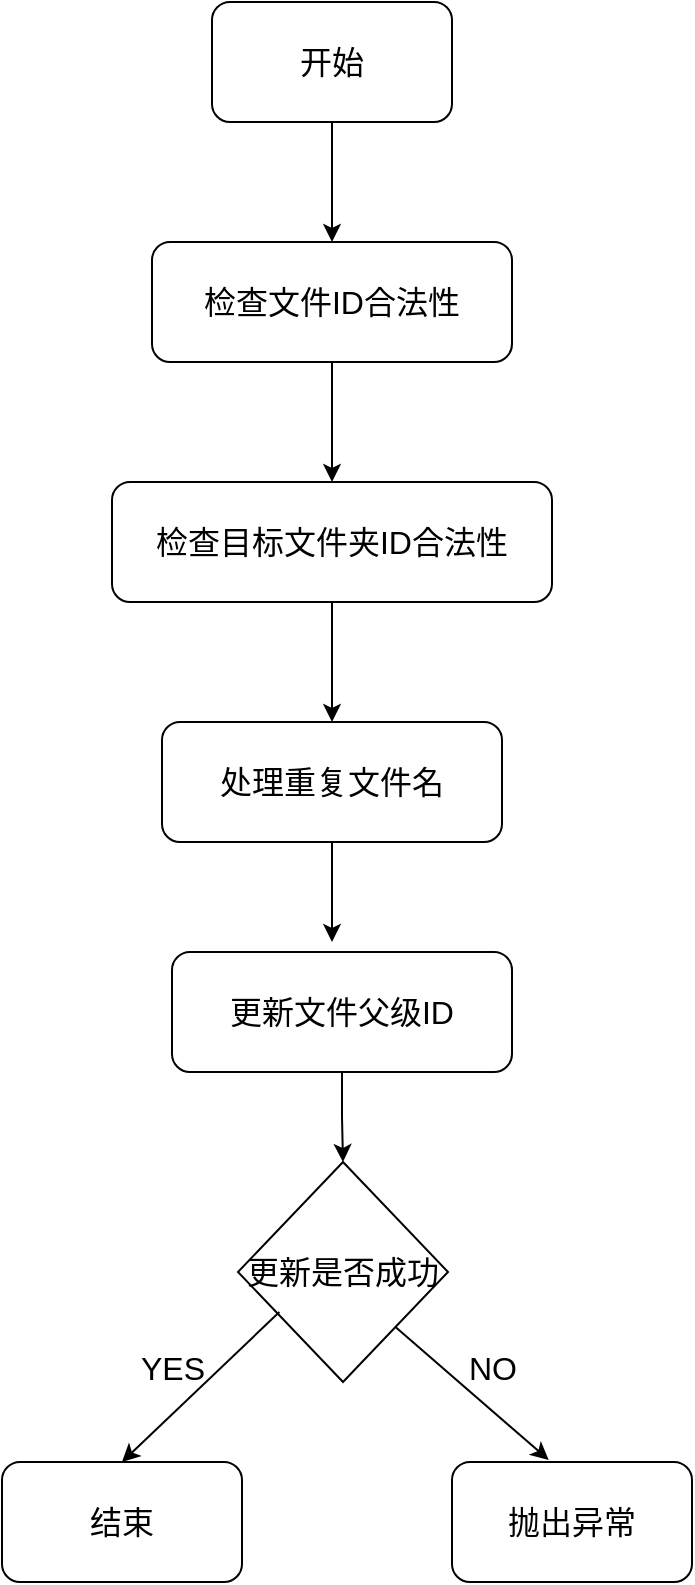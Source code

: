 <mxfile version="27.0.2">
  <diagram name="第 1 页" id="bv7fmmY14zEZeVl-1lrd">
    <mxGraphModel dx="1213" dy="730" grid="1" gridSize="10" guides="1" tooltips="1" connect="1" arrows="1" fold="1" page="1" pageScale="1" pageWidth="827" pageHeight="1169" math="0" shadow="0">
      <root>
        <mxCell id="0" />
        <mxCell id="1" parent="0" />
        <mxCell id="loYC9Bk_fHvpUngYt3Yb-9" style="edgeStyle=orthogonalEdgeStyle;rounded=0;orthogonalLoop=1;jettySize=auto;html=1;entryX=0.5;entryY=0;entryDx=0;entryDy=0;fontSize=16;" edge="1" parent="1" source="loYC9Bk_fHvpUngYt3Yb-1" target="loYC9Bk_fHvpUngYt3Yb-2">
          <mxGeometry relative="1" as="geometry" />
        </mxCell>
        <mxCell id="loYC9Bk_fHvpUngYt3Yb-1" value="&lt;font style=&quot;vertical-align: inherit;&quot; class=&quot;notranslate fyzs-translate-target fyzs-translate-target-wrapper&quot;&gt;&lt;font style=&quot;vertical-align: inherit;&quot; class=&quot;notranslate fyzs-translate-target fyzs-translate-target-box&quot;&gt;&lt;font style=&quot;vertical-align: inherit;&quot; title=&quot;k&quot; class=&quot;notranslate fyzs-translate-target fyzs-translate-target-text&quot;&gt;开始&lt;/font&gt;&lt;/font&gt;&lt;/font&gt;" style="rounded=1;whiteSpace=wrap;html=1;fontSize=16;" vertex="1" parent="1">
          <mxGeometry x="330" y="50" width="120" height="60" as="geometry" />
        </mxCell>
        <mxCell id="loYC9Bk_fHvpUngYt3Yb-10" style="edgeStyle=orthogonalEdgeStyle;rounded=0;orthogonalLoop=1;jettySize=auto;html=1;entryX=0.5;entryY=0;entryDx=0;entryDy=0;fontSize=16;" edge="1" parent="1" source="loYC9Bk_fHvpUngYt3Yb-2" target="loYC9Bk_fHvpUngYt3Yb-3">
          <mxGeometry relative="1" as="geometry" />
        </mxCell>
        <mxCell id="loYC9Bk_fHvpUngYt3Yb-2" value="&lt;font style=&quot;vertical-align: inherit;&quot; class=&quot;notranslate fyzs-translate-target fyzs-translate-target-wrapper&quot;&gt;&lt;font style=&quot;vertical-align: inherit;&quot; class=&quot;notranslate fyzs-translate-target fyzs-translate-target-box&quot;&gt;&lt;font style=&quot;vertical-align: inherit;&quot; title=&quot;k&quot; class=&quot;notranslate fyzs-translate-target fyzs-translate-target-text&quot;&gt;检查文件ID合法性&lt;/font&gt;&lt;/font&gt;&lt;/font&gt;" style="rounded=1;whiteSpace=wrap;html=1;fontSize=16;" vertex="1" parent="1">
          <mxGeometry x="300" y="170" width="180" height="60" as="geometry" />
        </mxCell>
        <mxCell id="loYC9Bk_fHvpUngYt3Yb-11" style="edgeStyle=orthogonalEdgeStyle;rounded=0;orthogonalLoop=1;jettySize=auto;html=1;entryX=0.5;entryY=0;entryDx=0;entryDy=0;fontSize=16;" edge="1" parent="1" source="loYC9Bk_fHvpUngYt3Yb-3" target="loYC9Bk_fHvpUngYt3Yb-4">
          <mxGeometry relative="1" as="geometry" />
        </mxCell>
        <mxCell id="loYC9Bk_fHvpUngYt3Yb-3" value="&lt;font style=&quot;vertical-align: inherit;&quot; class=&quot;notranslate fyzs-translate-target fyzs-translate-target-wrapper&quot;&gt;&lt;font style=&quot;vertical-align: inherit;&quot; class=&quot;notranslate fyzs-translate-target fyzs-translate-target-box&quot;&gt;&lt;font style=&quot;vertical-align: inherit;&quot; title=&quot;k&quot; class=&quot;notranslate fyzs-translate-target fyzs-translate-target-text&quot;&gt;检查目标文件夹ID合法性&lt;/font&gt;&lt;/font&gt;&lt;/font&gt;" style="rounded=1;whiteSpace=wrap;html=1;fontSize=16;" vertex="1" parent="1">
          <mxGeometry x="280" y="290" width="220" height="60" as="geometry" />
        </mxCell>
        <mxCell id="loYC9Bk_fHvpUngYt3Yb-12" style="edgeStyle=orthogonalEdgeStyle;rounded=0;orthogonalLoop=1;jettySize=auto;html=1;fontSize=16;" edge="1" parent="1" source="loYC9Bk_fHvpUngYt3Yb-4">
          <mxGeometry relative="1" as="geometry">
            <mxPoint x="390" y="520" as="targetPoint" />
          </mxGeometry>
        </mxCell>
        <mxCell id="loYC9Bk_fHvpUngYt3Yb-4" value="&lt;font style=&quot;vertical-align: inherit;&quot; class=&quot;notranslate fyzs-translate-target fyzs-translate-target-wrapper&quot;&gt;&lt;font style=&quot;vertical-align: inherit;&quot; class=&quot;notranslate fyzs-translate-target fyzs-translate-target-box&quot;&gt;&lt;font style=&quot;vertical-align: inherit;&quot; title=&quot;k&quot; class=&quot;notranslate fyzs-translate-target fyzs-translate-target-text&quot;&gt;处理重复文件名&lt;/font&gt;&lt;/font&gt;&lt;/font&gt;" style="rounded=1;whiteSpace=wrap;html=1;fontSize=16;" vertex="1" parent="1">
          <mxGeometry x="305" y="410" width="170" height="60" as="geometry" />
        </mxCell>
        <mxCell id="loYC9Bk_fHvpUngYt3Yb-13" style="edgeStyle=orthogonalEdgeStyle;rounded=0;orthogonalLoop=1;jettySize=auto;html=1;entryX=0.5;entryY=0;entryDx=0;entryDy=0;fontSize=16;" edge="1" parent="1" source="loYC9Bk_fHvpUngYt3Yb-5" target="loYC9Bk_fHvpUngYt3Yb-6">
          <mxGeometry relative="1" as="geometry" />
        </mxCell>
        <mxCell id="loYC9Bk_fHvpUngYt3Yb-5" value="&lt;font style=&quot;vertical-align: inherit;&quot; class=&quot;notranslate fyzs-translate-target fyzs-translate-target-wrapper&quot;&gt;&lt;font style=&quot;vertical-align: inherit;&quot; class=&quot;notranslate fyzs-translate-target fyzs-translate-target-box&quot;&gt;&lt;font style=&quot;vertical-align: inherit;&quot; title=&quot;k&quot; class=&quot;notranslate fyzs-translate-target fyzs-translate-target-text&quot;&gt;更新文件父级ID&lt;/font&gt;&lt;/font&gt;&lt;/font&gt;" style="rounded=1;whiteSpace=wrap;html=1;fontSize=16;" vertex="1" parent="1">
          <mxGeometry x="310" y="525" width="170" height="60" as="geometry" />
        </mxCell>
        <mxCell id="loYC9Bk_fHvpUngYt3Yb-6" value="&lt;font style=&quot;vertical-align: inherit;&quot; class=&quot;notranslate fyzs-translate-target fyzs-translate-target-wrapper&quot;&gt;&lt;font style=&quot;vertical-align: inherit;&quot; class=&quot;notranslate fyzs-translate-target fyzs-translate-target-box&quot;&gt;&lt;font style=&quot;vertical-align: inherit;&quot; title=&quot;g&quot; class=&quot;notranslate fyzs-translate-target fyzs-translate-target-text&quot;&gt;更新是否成功&lt;/font&gt;&lt;/font&gt;&lt;/font&gt;" style="rhombus;whiteSpace=wrap;html=1;fontSize=16;" vertex="1" parent="1">
          <mxGeometry x="343" y="630" width="105" height="110" as="geometry" />
        </mxCell>
        <mxCell id="loYC9Bk_fHvpUngYt3Yb-7" value="&lt;font style=&quot;vertical-align: inherit;&quot; class=&quot;notranslate fyzs-translate-target fyzs-translate-target-wrapper&quot;&gt;&lt;font style=&quot;vertical-align: inherit;&quot; class=&quot;notranslate fyzs-translate-target fyzs-translate-target-box&quot;&gt;&lt;font style=&quot;vertical-align: inherit;&quot; title=&quot;j&quot; class=&quot;notranslate fyzs-translate-target fyzs-translate-target-text&quot;&gt;结束&lt;/font&gt;&lt;/font&gt;&lt;/font&gt;" style="rounded=1;whiteSpace=wrap;html=1;fontSize=16;" vertex="1" parent="1">
          <mxGeometry x="225" y="780" width="120" height="60" as="geometry" />
        </mxCell>
        <mxCell id="loYC9Bk_fHvpUngYt3Yb-8" value="&lt;font style=&quot;vertical-align: inherit;&quot; class=&quot;notranslate fyzs-translate-target fyzs-translate-target-wrapper&quot;&gt;&lt;font style=&quot;vertical-align: inherit;&quot; class=&quot;notranslate fyzs-translate-target fyzs-translate-target-box&quot;&gt;&lt;font style=&quot;vertical-align: inherit;&quot; title=&quot;p&quot; class=&quot;notranslate fyzs-translate-target fyzs-translate-target-text&quot;&gt;抛出异常&lt;/font&gt;&lt;/font&gt;&lt;/font&gt;" style="rounded=1;whiteSpace=wrap;html=1;fontSize=16;" vertex="1" parent="1">
          <mxGeometry x="450" y="780" width="120" height="60" as="geometry" />
        </mxCell>
        <mxCell id="loYC9Bk_fHvpUngYt3Yb-16" value="" style="endArrow=classic;html=1;rounded=0;exitX=0.197;exitY=0.682;exitDx=0;exitDy=0;exitPerimeter=0;entryX=0.5;entryY=0;entryDx=0;entryDy=0;fontSize=16;" edge="1" parent="1" source="loYC9Bk_fHvpUngYt3Yb-6" target="loYC9Bk_fHvpUngYt3Yb-7">
          <mxGeometry width="50" height="50" relative="1" as="geometry">
            <mxPoint x="280" y="780" as="sourcePoint" />
            <mxPoint x="330" y="730" as="targetPoint" />
          </mxGeometry>
        </mxCell>
        <mxCell id="loYC9Bk_fHvpUngYt3Yb-18" value="" style="endArrow=classic;html=1;rounded=0;exitX=1;exitY=1;exitDx=0;exitDy=0;entryX=0.403;entryY=-0.017;entryDx=0;entryDy=0;entryPerimeter=0;fontSize=16;" edge="1" parent="1" source="loYC9Bk_fHvpUngYt3Yb-6" target="loYC9Bk_fHvpUngYt3Yb-8">
          <mxGeometry width="50" height="50" relative="1" as="geometry">
            <mxPoint x="549.5" y="705" as="sourcePoint" />
            <mxPoint x="470.5" y="780" as="targetPoint" />
          </mxGeometry>
        </mxCell>
        <mxCell id="loYC9Bk_fHvpUngYt3Yb-19" value="&lt;font style=&quot;vertical-align: inherit;&quot; class=&quot;notranslate fyzs-translate-target fyzs-translate-target-wrapper&quot;&gt;&lt;font style=&quot;vertical-align: inherit;&quot; class=&quot;notranslate fyzs-translate-target fyzs-translate-target-box&quot;&gt;&lt;font style=&quot;vertical-align: inherit;&quot; title=&quot;Text&quot; class=&quot;notranslate fyzs-translate-target fyzs-translate-target-text&quot;&gt;YES&lt;/font&gt;&lt;/font&gt;&lt;/font&gt;" style="text;html=1;align=center;verticalAlign=middle;resizable=0;points=[];autosize=1;strokeColor=none;fillColor=none;fontSize=16;" vertex="1" parent="1">
          <mxGeometry x="280" y="718" width="60" height="30" as="geometry" />
        </mxCell>
        <mxCell id="loYC9Bk_fHvpUngYt3Yb-20" value="&lt;font style=&quot;vertical-align: inherit;&quot; class=&quot;notranslate fyzs-translate-target fyzs-translate-target-wrapper&quot;&gt;&lt;font style=&quot;vertical-align: inherit;&quot; class=&quot;notranslate fyzs-translate-target fyzs-translate-target-box&quot;&gt;&lt;font style=&quot;vertical-align: inherit;&quot; title=&quot;Text&quot; class=&quot;notranslate fyzs-translate-target fyzs-translate-target-text&quot;&gt;NO&lt;/font&gt;&lt;/font&gt;&lt;/font&gt;" style="text;html=1;align=center;verticalAlign=middle;resizable=0;points=[];autosize=1;strokeColor=none;fillColor=none;fontSize=16;" vertex="1" parent="1">
          <mxGeometry x="445" y="718" width="50" height="30" as="geometry" />
        </mxCell>
      </root>
    </mxGraphModel>
  </diagram>
</mxfile>
